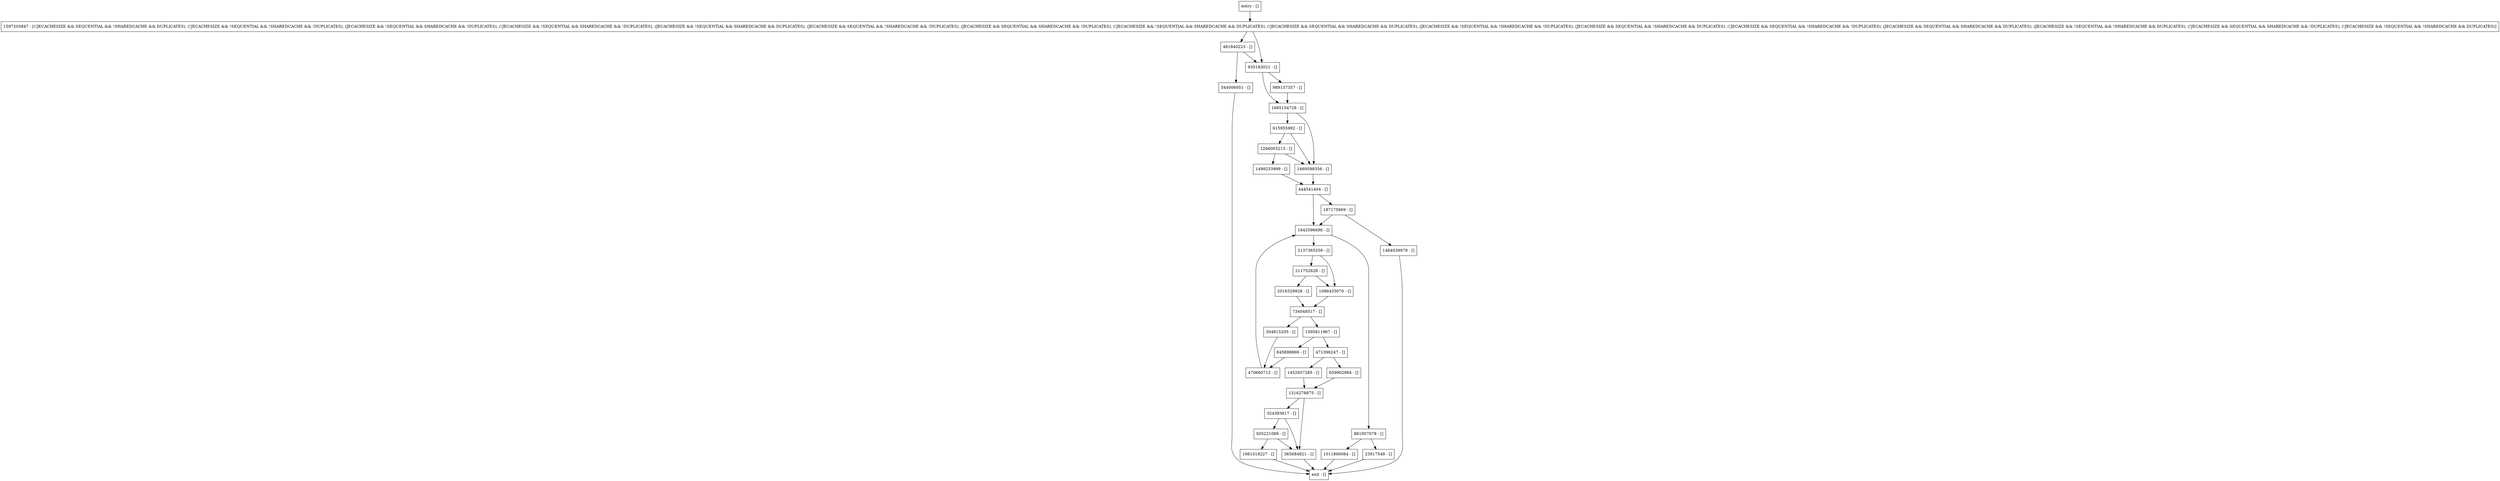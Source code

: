digraph findEntry {
node [shape=record];
1266003213 [label="1266003213 - []"];
1597205847 [label="1597205847 - [(!JECACHESIZE && SEQUENTIAL && !SHAREDCACHE && DUPLICATES), (!JECACHESIZE && !SEQUENTIAL && !SHAREDCACHE && !DUPLICATES), (JECACHESIZE && !SEQUENTIAL && SHAREDCACHE && !DUPLICATES), (!JECACHESIZE && !SEQUENTIAL && SHAREDCACHE && !DUPLICATES), (JECACHESIZE && !SEQUENTIAL && SHAREDCACHE && DUPLICATES), (JECACHESIZE && SEQUENTIAL && !SHAREDCACHE && !DUPLICATES), (JECACHESIZE && SEQUENTIAL && SHAREDCACHE && !DUPLICATES), (!JECACHESIZE && !SEQUENTIAL && SHAREDCACHE && DUPLICATES), (!JECACHESIZE && SEQUENTIAL && SHAREDCACHE && DUPLICATES), (JECACHESIZE && !SEQUENTIAL && !SHAREDCACHE && !DUPLICATES), (JECACHESIZE && SEQUENTIAL && !SHAREDCACHE && DUPLICATES), (!JECACHESIZE && SEQUENTIAL && !SHAREDCACHE && !DUPLICATES), (JECACHESIZE && SEQUENTIAL && SHAREDCACHE && DUPLICATES), (JECACHESIZE && !SEQUENTIAL && !SHAREDCACHE && DUPLICATES), (!JECACHESIZE && SEQUENTIAL && SHAREDCACHE && !DUPLICATES), (!JECACHESIZE && !SEQUENTIAL && !SHAREDCACHE && DUPLICATES)]"];
1685154728 [label="1685154728 - []"];
1452937285 [label="1452937285 - []"];
544006951 [label="544006951 - []"];
1669598356 [label="1669598356 - []"];
324393617 [label="324393617 - []"];
615955992 [label="615955992 - []"];
1086433070 [label="1086433070 - []"];
734048517 [label="734048517 - []"];
1842596696 [label="1842596696 - []"];
481840223 [label="481840223 - []"];
2016329928 [label="2016329928 - []"];
845898869 [label="845898869 - []"];
470660712 [label="470660712 - []"];
935183021 [label="935183021 - []"];
881957078 [label="881957078 - []"];
23917549 [label="23917549 - []"];
2137365259 [label="2137365259 - []"];
989137357 [label="989137357 - []"];
1499233999 [label="1499233999 - []"];
211752628 [label="211752628 - []"];
1316278875 [label="1316278875 - []"];
659902984 [label="659902984 - []"];
365684821 [label="365684821 - []"];
304815205 [label="304815205 - []"];
1011890084 [label="1011890084 - []"];
1464039979 [label="1464039979 - []"];
505221089 [label="505221089 - []"];
471396247 [label="471396247 - []"];
entry [label="entry - []"];
exit [label="exit - []"];
1981018227 [label="1981018227 - []"];
187175669 [label="187175669 - []"];
444541404 [label="444541404 - []"];
1595811967 [label="1595811967 - []"];
entry;
exit;
1266003213 -> 1669598356;
1266003213 -> 1499233999;
1597205847 -> 481840223;
1597205847 -> 935183021;
1685154728 -> 1669598356;
1685154728 -> 615955992;
1452937285 -> 1316278875;
544006951 -> exit;
1669598356 -> 444541404;
324393617 -> 365684821;
324393617 -> 505221089;
615955992 -> 1266003213;
615955992 -> 1669598356;
1086433070 -> 734048517;
734048517 -> 304815205;
734048517 -> 1595811967;
1842596696 -> 881957078;
1842596696 -> 2137365259;
481840223 -> 935183021;
481840223 -> 544006951;
2016329928 -> 734048517;
845898869 -> 470660712;
470660712 -> 1842596696;
935183021 -> 1685154728;
935183021 -> 989137357;
881957078 -> 23917549;
881957078 -> 1011890084;
23917549 -> exit;
2137365259 -> 1086433070;
2137365259 -> 211752628;
989137357 -> 1685154728;
1499233999 -> 444541404;
211752628 -> 2016329928;
211752628 -> 1086433070;
1316278875 -> 324393617;
1316278875 -> 365684821;
659902984 -> 1316278875;
365684821 -> exit;
304815205 -> 470660712;
1011890084 -> exit;
1464039979 -> exit;
505221089 -> 1981018227;
505221089 -> 365684821;
471396247 -> 1452937285;
471396247 -> 659902984;
entry -> 1597205847;
1981018227 -> exit;
187175669 -> 1464039979;
187175669 -> 1842596696;
444541404 -> 187175669;
444541404 -> 1842596696;
1595811967 -> 845898869;
1595811967 -> 471396247;
}
